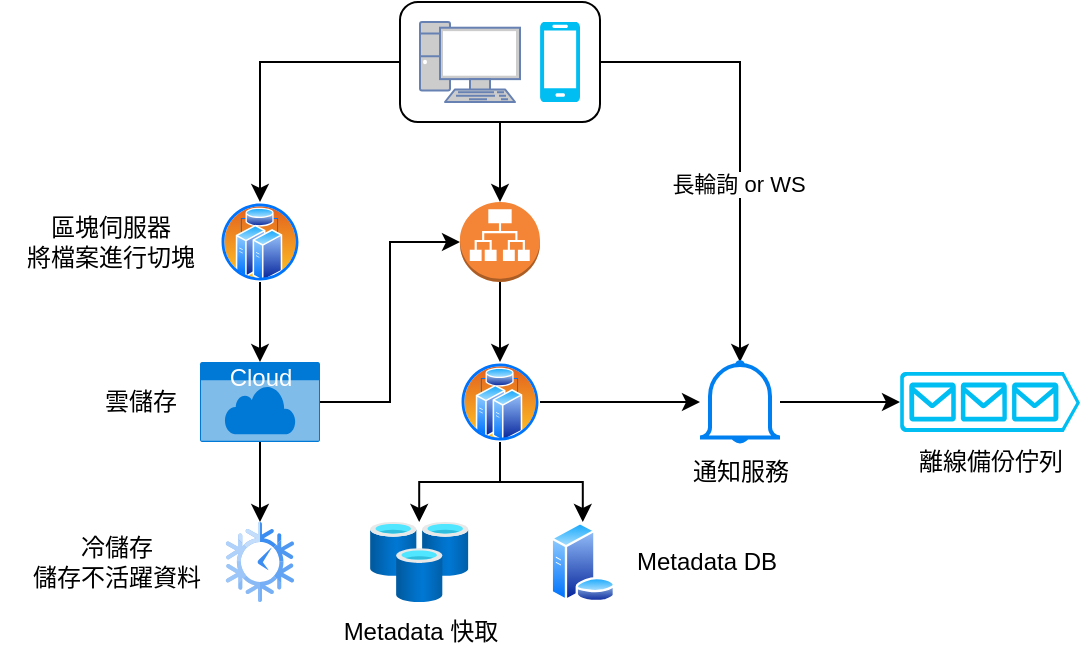 <mxfile version="20.7.4" type="device"><diagram id="owS_yjbxVGjp8TZ1K_6I" name="第1頁"><mxGraphModel dx="722" dy="483" grid="1" gridSize="10" guides="1" tooltips="1" connect="1" arrows="1" fold="1" page="1" pageScale="1" pageWidth="827" pageHeight="1169" math="0" shadow="0"><root><mxCell id="0"/><mxCell id="1" parent="0"/><mxCell id="_46q2tg7YUafJW7xGSCw-17" style="edgeStyle=orthogonalEdgeStyle;rounded=0;orthogonalLoop=1;jettySize=auto;html=1;entryX=0.5;entryY=0;entryDx=0;entryDy=0;entryPerimeter=0;" edge="1" parent="1" source="_46q2tg7YUafJW7xGSCw-3" target="_46q2tg7YUafJW7xGSCw-4"><mxGeometry relative="1" as="geometry"/></mxCell><mxCell id="_46q2tg7YUafJW7xGSCw-24" style="edgeStyle=orthogonalEdgeStyle;rounded=0;orthogonalLoop=1;jettySize=auto;html=1;entryX=0.5;entryY=0;entryDx=0;entryDy=0;" edge="1" parent="1" source="_46q2tg7YUafJW7xGSCw-3" target="_46q2tg7YUafJW7xGSCw-9"><mxGeometry relative="1" as="geometry"/></mxCell><mxCell id="_46q2tg7YUafJW7xGSCw-31" style="edgeStyle=orthogonalEdgeStyle;rounded=0;orthogonalLoop=1;jettySize=auto;html=1;" edge="1" parent="1" source="_46q2tg7YUafJW7xGSCw-3" target="_46q2tg7YUafJW7xGSCw-15"><mxGeometry relative="1" as="geometry"/></mxCell><mxCell id="_46q2tg7YUafJW7xGSCw-40" value="長輪詢 or WS" style="edgeLabel;html=1;align=center;verticalAlign=middle;resizable=0;points=[];" vertex="1" connectable="0" parent="_46q2tg7YUafJW7xGSCw-31"><mxGeometry x="0.189" y="-1" relative="1" as="geometry"><mxPoint as="offset"/></mxGeometry></mxCell><mxCell id="_46q2tg7YUafJW7xGSCw-3" value="" style="rounded=1;whiteSpace=wrap;html=1;" vertex="1" parent="1"><mxGeometry x="270" y="100" width="100" height="60" as="geometry"/></mxCell><mxCell id="_46q2tg7YUafJW7xGSCw-1" value="" style="fontColor=#0066CC;verticalAlign=top;verticalLabelPosition=bottom;labelPosition=center;align=center;html=1;outlineConnect=0;fillColor=#CCCCCC;strokeColor=#6881B3;gradientColor=none;gradientDirection=north;strokeWidth=2;shape=mxgraph.networks.pc;" vertex="1" parent="1"><mxGeometry x="280" y="110" width="50" height="40" as="geometry"/></mxCell><mxCell id="_46q2tg7YUafJW7xGSCw-2" value="" style="verticalLabelPosition=bottom;html=1;verticalAlign=top;align=center;strokeColor=none;fillColor=#00BEF2;shape=mxgraph.azure.mobile;pointerEvents=1;" vertex="1" parent="1"><mxGeometry x="340" y="110" width="20" height="40" as="geometry"/></mxCell><mxCell id="_46q2tg7YUafJW7xGSCw-18" style="edgeStyle=orthogonalEdgeStyle;rounded=0;orthogonalLoop=1;jettySize=auto;html=1;entryX=0.5;entryY=0;entryDx=0;entryDy=0;" edge="1" parent="1" source="_46q2tg7YUafJW7xGSCw-4" target="_46q2tg7YUafJW7xGSCw-12"><mxGeometry relative="1" as="geometry"/></mxCell><mxCell id="_46q2tg7YUafJW7xGSCw-4" value="" style="outlineConnect=0;dashed=0;verticalLabelPosition=bottom;verticalAlign=top;align=center;html=1;shape=mxgraph.aws3.application_load_balancer;fillColor=#F58536;gradientColor=none;" vertex="1" parent="1"><mxGeometry x="300" y="200" width="40" height="40" as="geometry"/></mxCell><mxCell id="_46q2tg7YUafJW7xGSCw-25" style="edgeStyle=orthogonalEdgeStyle;rounded=0;orthogonalLoop=1;jettySize=auto;html=1;entryX=0.5;entryY=0;entryDx=0;entryDy=0;entryPerimeter=0;" edge="1" parent="1" source="_46q2tg7YUafJW7xGSCw-9" target="_46q2tg7YUafJW7xGSCw-10"><mxGeometry relative="1" as="geometry"/></mxCell><mxCell id="_46q2tg7YUafJW7xGSCw-9" value="" style="aspect=fixed;perimeter=ellipsePerimeter;html=1;align=center;shadow=0;dashed=0;spacingTop=3;image;image=img/lib/active_directory/cluster_server.svg;" vertex="1" parent="1"><mxGeometry x="180" y="200" width="40" height="40" as="geometry"/></mxCell><mxCell id="_46q2tg7YUafJW7xGSCw-28" style="edgeStyle=orthogonalEdgeStyle;rounded=0;orthogonalLoop=1;jettySize=auto;html=1;entryX=0.5;entryY=0;entryDx=0;entryDy=0;entryPerimeter=0;" edge="1" parent="1" source="_46q2tg7YUafJW7xGSCw-10" target="_46q2tg7YUafJW7xGSCw-11"><mxGeometry relative="1" as="geometry"/></mxCell><mxCell id="_46q2tg7YUafJW7xGSCw-32" style="edgeStyle=orthogonalEdgeStyle;rounded=0;orthogonalLoop=1;jettySize=auto;html=1;entryX=0;entryY=0.5;entryDx=0;entryDy=0;entryPerimeter=0;" edge="1" parent="1" source="_46q2tg7YUafJW7xGSCw-10" target="_46q2tg7YUafJW7xGSCw-4"><mxGeometry relative="1" as="geometry"/></mxCell><mxCell id="_46q2tg7YUafJW7xGSCw-10" value="Cloud" style="html=1;strokeColor=none;fillColor=#0079D6;labelPosition=center;verticalLabelPosition=middle;verticalAlign=top;align=center;fontSize=12;outlineConnect=0;spacingTop=-6;fontColor=#FFFFFF;sketch=0;shape=mxgraph.sitemap.cloud;" vertex="1" parent="1"><mxGeometry x="170" y="280" width="60" height="40" as="geometry"/></mxCell><mxCell id="_46q2tg7YUafJW7xGSCw-11" value="" style="sketch=0;html=1;aspect=fixed;strokeColor=none;shadow=0;align=center;verticalAlign=top;fillColor=#3B8DF1;shape=mxgraph.gcp2.time_clock" vertex="1" parent="1"><mxGeometry x="182.8" y="360" width="34.4" height="40" as="geometry"/></mxCell><mxCell id="_46q2tg7YUafJW7xGSCw-19" style="edgeStyle=orthogonalEdgeStyle;rounded=0;orthogonalLoop=1;jettySize=auto;html=1;" edge="1" parent="1" source="_46q2tg7YUafJW7xGSCw-12" target="_46q2tg7YUafJW7xGSCw-13"><mxGeometry relative="1" as="geometry"/></mxCell><mxCell id="_46q2tg7YUafJW7xGSCw-20" style="edgeStyle=orthogonalEdgeStyle;rounded=0;orthogonalLoop=1;jettySize=auto;html=1;entryX=0.5;entryY=0;entryDx=0;entryDy=0;" edge="1" parent="1" source="_46q2tg7YUafJW7xGSCw-12" target="_46q2tg7YUafJW7xGSCw-14"><mxGeometry relative="1" as="geometry"><Array as="points"><mxPoint x="320" y="340"/><mxPoint x="361" y="340"/></Array></mxGeometry></mxCell><mxCell id="_46q2tg7YUafJW7xGSCw-22" style="edgeStyle=orthogonalEdgeStyle;rounded=0;orthogonalLoop=1;jettySize=auto;html=1;" edge="1" parent="1" source="_46q2tg7YUafJW7xGSCw-12" target="_46q2tg7YUafJW7xGSCw-15"><mxGeometry relative="1" as="geometry"/></mxCell><mxCell id="_46q2tg7YUafJW7xGSCw-12" value="" style="aspect=fixed;perimeter=ellipsePerimeter;html=1;align=center;shadow=0;dashed=0;spacingTop=3;image;image=img/lib/active_directory/cluster_server.svg;" vertex="1" parent="1"><mxGeometry x="300" y="280" width="40" height="40" as="geometry"/></mxCell><mxCell id="_46q2tg7YUafJW7xGSCw-13" value="" style="aspect=fixed;html=1;points=[];align=center;image;fontSize=12;image=img/lib/azure2/databases/Cache_Redis.svg;" vertex="1" parent="1"><mxGeometry x="255" y="360" width="49.23" height="40" as="geometry"/></mxCell><mxCell id="_46q2tg7YUafJW7xGSCw-14" value="" style="aspect=fixed;perimeter=ellipsePerimeter;html=1;align=center;shadow=0;dashed=0;spacingTop=3;image;image=img/lib/active_directory/database_server.svg;" vertex="1" parent="1"><mxGeometry x="345" y="360" width="32.8" height="40" as="geometry"/></mxCell><mxCell id="_46q2tg7YUafJW7xGSCw-23" style="edgeStyle=orthogonalEdgeStyle;rounded=0;orthogonalLoop=1;jettySize=auto;html=1;entryX=0;entryY=0.5;entryDx=0;entryDy=0;entryPerimeter=0;" edge="1" parent="1" source="_46q2tg7YUafJW7xGSCw-15" target="_46q2tg7YUafJW7xGSCw-16"><mxGeometry relative="1" as="geometry"/></mxCell><mxCell id="_46q2tg7YUafJW7xGSCw-15" value="" style="html=1;verticalLabelPosition=bottom;align=center;labelBackgroundColor=#ffffff;verticalAlign=top;strokeWidth=2;strokeColor=#0080F0;shadow=0;dashed=0;shape=mxgraph.ios7.icons.bell;" vertex="1" parent="1"><mxGeometry x="420" y="280" width="40" height="40" as="geometry"/></mxCell><mxCell id="_46q2tg7YUafJW7xGSCw-16" value="" style="verticalLabelPosition=bottom;html=1;verticalAlign=top;align=center;strokeColor=none;fillColor=#00BEF2;shape=mxgraph.azure.queue_generic;pointerEvents=1;" vertex="1" parent="1"><mxGeometry x="520" y="285" width="90" height="30" as="geometry"/></mxCell><mxCell id="_46q2tg7YUafJW7xGSCw-33" value="區塊伺服器&lt;br&gt;將檔案進行切塊" style="text;html=1;align=center;verticalAlign=middle;resizable=0;points=[];autosize=1;strokeColor=none;fillColor=none;" vertex="1" parent="1"><mxGeometry x="70" y="200" width="110" height="40" as="geometry"/></mxCell><mxCell id="_46q2tg7YUafJW7xGSCw-35" value="雲儲存" style="text;html=1;align=center;verticalAlign=middle;resizable=0;points=[];autosize=1;strokeColor=none;fillColor=none;" vertex="1" parent="1"><mxGeometry x="110" y="285" width="60" height="30" as="geometry"/></mxCell><mxCell id="_46q2tg7YUafJW7xGSCw-36" value="冷儲存&lt;br&gt;儲存不活躍資料" style="text;html=1;align=center;verticalAlign=middle;resizable=0;points=[];autosize=1;strokeColor=none;fillColor=none;" vertex="1" parent="1"><mxGeometry x="72.8" y="360" width="110" height="40" as="geometry"/></mxCell><mxCell id="_46q2tg7YUafJW7xGSCw-37" value="Metadata 快取" style="text;html=1;align=center;verticalAlign=middle;resizable=0;points=[];autosize=1;strokeColor=none;fillColor=none;" vertex="1" parent="1"><mxGeometry x="229.62" y="400" width="100" height="30" as="geometry"/></mxCell><mxCell id="_46q2tg7YUafJW7xGSCw-38" value="Metadata DB" style="text;html=1;align=center;verticalAlign=middle;resizable=0;points=[];autosize=1;strokeColor=none;fillColor=none;" vertex="1" parent="1"><mxGeometry x="377.8" y="365" width="90" height="30" as="geometry"/></mxCell><mxCell id="_46q2tg7YUafJW7xGSCw-39" value="通知服務" style="text;html=1;align=center;verticalAlign=middle;resizable=0;points=[];autosize=1;strokeColor=none;fillColor=none;" vertex="1" parent="1"><mxGeometry x="405" y="320" width="70" height="30" as="geometry"/></mxCell><mxCell id="_46q2tg7YUafJW7xGSCw-41" value="離線備份佇列" style="text;html=1;align=center;verticalAlign=middle;resizable=0;points=[];autosize=1;strokeColor=none;fillColor=none;" vertex="1" parent="1"><mxGeometry x="515" y="315" width="100" height="30" as="geometry"/></mxCell></root></mxGraphModel></diagram></mxfile>